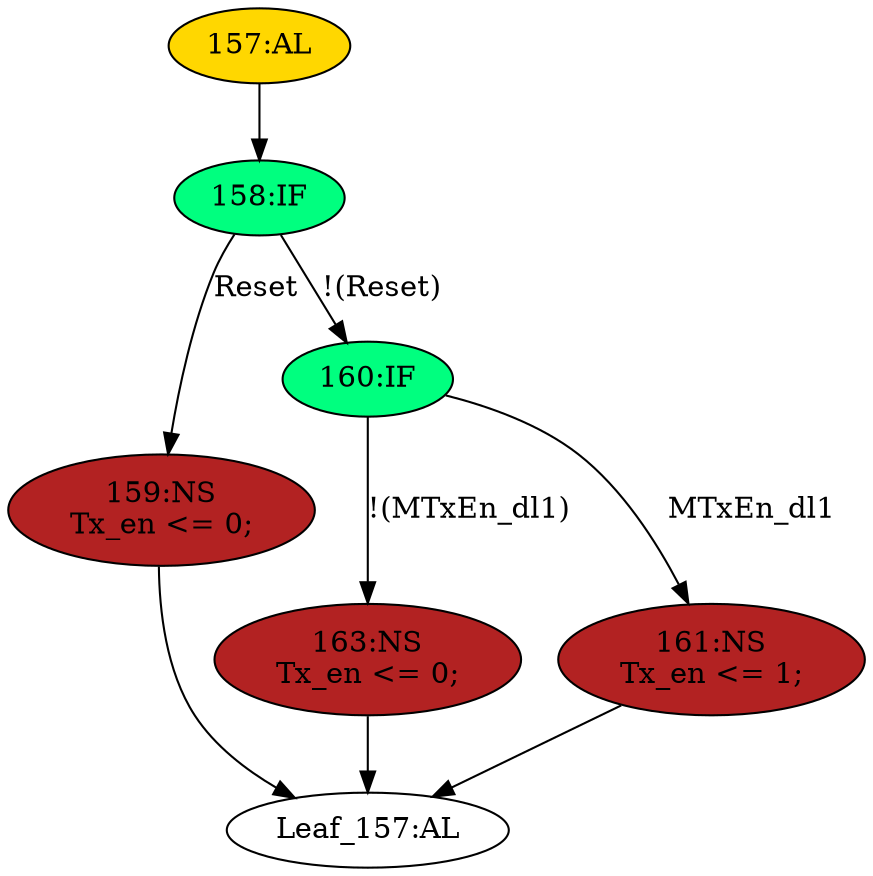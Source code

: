 strict digraph "" {
	node [label="\N"];
	"159:NS"	 [ast="<pyverilog.vparser.ast.NonblockingSubstitution object at 0x7f88749c9cd0>",
		fillcolor=firebrick,
		label="159:NS
Tx_en <= 0;",
		statements="[<pyverilog.vparser.ast.NonblockingSubstitution object at 0x7f88749c9cd0>]",
		style=filled,
		typ=NonblockingSubstitution];
	"Leaf_157:AL"	 [def_var="['Tx_en']",
		label="Leaf_157:AL"];
	"159:NS" -> "Leaf_157:AL"	 [cond="[]",
		lineno=None];
	"158:IF"	 [ast="<pyverilog.vparser.ast.IfStatement object at 0x7f88749b48d0>",
		fillcolor=springgreen,
		label="158:IF",
		statements="[]",
		style=filled,
		typ=IfStatement];
	"158:IF" -> "159:NS"	 [cond="['Reset']",
		label=Reset,
		lineno=158];
	"160:IF"	 [ast="<pyverilog.vparser.ast.IfStatement object at 0x7f88749b4950>",
		fillcolor=springgreen,
		label="160:IF",
		statements="[]",
		style=filled,
		typ=IfStatement];
	"158:IF" -> "160:IF"	 [cond="['Reset']",
		label="!(Reset)",
		lineno=158];
	"157:AL"	 [ast="<pyverilog.vparser.ast.Always object at 0x7f88749b4cd0>",
		clk_sens=True,
		fillcolor=gold,
		label="157:AL",
		sens="['MAC_tx_clk', 'Reset']",
		statements="[]",
		style=filled,
		typ=Always,
		use_var="['Reset', 'MTxEn_dl1']"];
	"157:AL" -> "158:IF"	 [cond="[]",
		lineno=None];
	"163:NS"	 [ast="<pyverilog.vparser.ast.NonblockingSubstitution object at 0x7f88749b4990>",
		fillcolor=firebrick,
		label="163:NS
Tx_en <= 0;",
		statements="[<pyverilog.vparser.ast.NonblockingSubstitution object at 0x7f88749b4990>]",
		style=filled,
		typ=NonblockingSubstitution];
	"160:IF" -> "163:NS"	 [cond="['MTxEn_dl1']",
		label="!(MTxEn_dl1)",
		lineno=160];
	"161:NS"	 [ast="<pyverilog.vparser.ast.NonblockingSubstitution object at 0x7f88749b4b10>",
		fillcolor=firebrick,
		label="161:NS
Tx_en <= 1;",
		statements="[<pyverilog.vparser.ast.NonblockingSubstitution object at 0x7f88749b4b10>]",
		style=filled,
		typ=NonblockingSubstitution];
	"160:IF" -> "161:NS"	 [cond="['MTxEn_dl1']",
		label=MTxEn_dl1,
		lineno=160];
	"163:NS" -> "Leaf_157:AL"	 [cond="[]",
		lineno=None];
	"161:NS" -> "Leaf_157:AL"	 [cond="[]",
		lineno=None];
}
